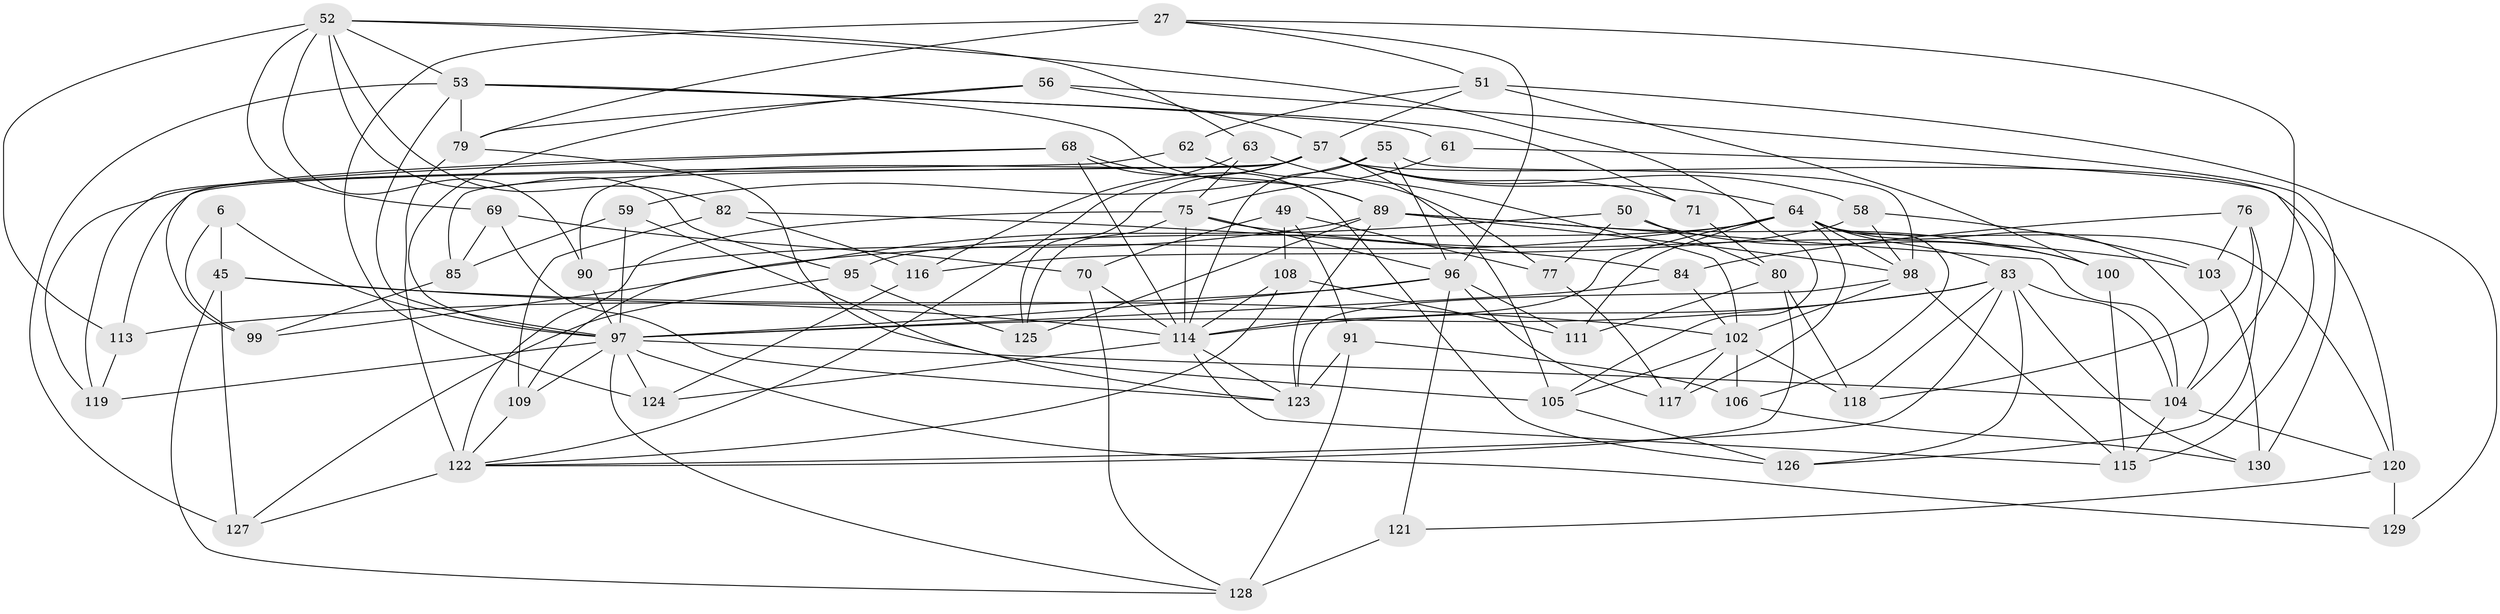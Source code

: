 // original degree distribution, {4: 1.0}
// Generated by graph-tools (version 1.1) at 2025/58/03/09/25 04:58:19]
// undirected, 65 vertices, 167 edges
graph export_dot {
graph [start="1"]
  node [color=gray90,style=filled];
  6;
  27 [super="+15"];
  45 [super="+5"];
  49;
  50;
  51 [super="+35"];
  52 [super="+20+37"];
  53 [super="+10"];
  55;
  56;
  57 [super="+12+44+25+41"];
  58;
  59;
  61;
  62;
  63;
  64 [super="+14+30+34"];
  68 [super="+66"];
  69;
  70;
  71;
  75 [super="+73"];
  76;
  77;
  79 [super="+47+23"];
  80 [super="+42"];
  82;
  83 [super="+8+19+22"];
  84;
  85;
  89 [super="+11+21"];
  90;
  91;
  95;
  96 [super="+18+65"];
  97 [super="+16+67+86"];
  98 [super="+7+29+54"];
  99;
  100;
  102 [super="+43+92"];
  103;
  104 [super="+38+87"];
  105 [super="+101"];
  106;
  108;
  109 [super="+74"];
  111;
  113;
  114 [super="+1+28+48+78"];
  115 [super="+112"];
  116;
  117 [super="+94"];
  118;
  119;
  120 [super="+2"];
  121;
  122 [super="+107"];
  123 [super="+110"];
  124 [super="+93"];
  125;
  126;
  127;
  128 [super="+24"];
  129;
  130;
  6 -- 97;
  6 -- 99;
  6 -- 45 [weight=2];
  27 -- 104;
  27 -- 51;
  27 -- 124 [weight=2];
  27 -- 79;
  27 -- 96;
  45 -- 128;
  45 -- 127;
  45 -- 114;
  45 -- 102;
  49 -- 70;
  49 -- 108;
  49 -- 77;
  49 -- 91;
  50 -- 80;
  50 -- 100;
  50 -- 109;
  50 -- 77;
  51 -- 100;
  51 -- 62 [weight=2];
  51 -- 129;
  51 -- 57;
  52 -- 82;
  52 -- 90;
  52 -- 53;
  52 -- 63;
  52 -- 113;
  52 -- 69;
  52 -- 95;
  52 -- 105;
  53 -- 71;
  53 -- 127;
  53 -- 61;
  53 -- 79 [weight=2];
  53 -- 89;
  53 -- 97;
  55 -- 59;
  55 -- 98;
  55 -- 96;
  55 -- 114;
  56 -- 130;
  56 -- 57;
  56 -- 97;
  56 -- 79;
  57 -- 90;
  57 -- 85;
  57 -- 71;
  57 -- 122;
  57 -- 58;
  57 -- 64 [weight=2];
  57 -- 113;
  57 -- 120;
  57 -- 105 [weight=2];
  57 -- 125;
  58 -- 98;
  58 -- 103;
  58 -- 116;
  59 -- 105;
  59 -- 85;
  59 -- 97;
  61 -- 75;
  61 -- 115 [weight=2];
  62 -- 119;
  62 -- 77;
  63 -- 116;
  63 -- 102;
  63 -- 75;
  64 -- 98;
  64 -- 114 [weight=2];
  64 -- 117 [weight=2];
  64 -- 120;
  64 -- 106;
  64 -- 99;
  64 -- 111;
  64 -- 83;
  64 -- 95;
  64 -- 104;
  68 -- 126;
  68 -- 99;
  68 -- 114 [weight=2];
  68 -- 89;
  68 -- 119;
  69 -- 70;
  69 -- 85;
  69 -- 123;
  70 -- 128;
  70 -- 114;
  71 -- 80 [weight=2];
  75 -- 125;
  75 -- 122 [weight=2];
  75 -- 96;
  75 -- 114;
  75 -- 103;
  76 -- 118;
  76 -- 84;
  76 -- 103;
  76 -- 126;
  77 -- 117;
  79 -- 122 [weight=3];
  79 -- 123;
  80 -- 111;
  80 -- 122;
  80 -- 118;
  82 -- 84;
  82 -- 116;
  82 -- 109;
  83 -- 118;
  83 -- 130;
  83 -- 104 [weight=2];
  83 -- 126;
  83 -- 97 [weight=2];
  83 -- 122;
  83 -- 114;
  84 -- 97;
  84 -- 102;
  85 -- 99;
  89 -- 123;
  89 -- 125;
  89 -- 90;
  89 -- 98;
  89 -- 100;
  89 -- 104;
  90 -- 97;
  91 -- 106;
  91 -- 128;
  91 -- 123;
  95 -- 125;
  95 -- 127;
  96 -- 121;
  96 -- 111;
  96 -- 97;
  96 -- 113;
  96 -- 117;
  97 -- 128;
  97 -- 104 [weight=2];
  97 -- 124 [weight=2];
  97 -- 129;
  97 -- 109 [weight=2];
  97 -- 119;
  98 -- 102 [weight=2];
  98 -- 115 [weight=2];
  98 -- 123 [weight=2];
  100 -- 115;
  102 -- 117 [weight=2];
  102 -- 118;
  102 -- 105;
  102 -- 106;
  103 -- 130;
  104 -- 115 [weight=2];
  104 -- 120;
  105 -- 126;
  106 -- 130;
  108 -- 111;
  108 -- 114;
  108 -- 122;
  109 -- 122 [weight=2];
  113 -- 119;
  114 -- 123 [weight=2];
  114 -- 124;
  114 -- 115;
  116 -- 124;
  120 -- 129 [weight=2];
  120 -- 121;
  121 -- 128 [weight=2];
  122 -- 127;
}
